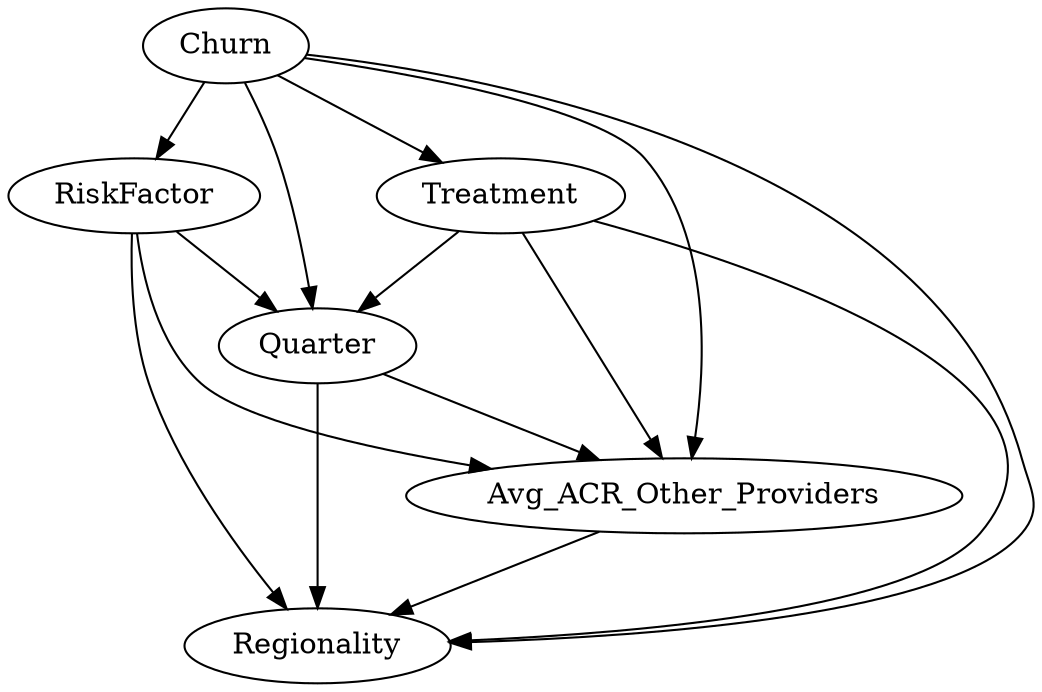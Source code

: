 strict digraph {
Quarter;
RiskFactor;
Regionality;
Treatment;
Avg_ACR_Other_Providers;
Churn;
Quarter -> Regionality [origin=learned, weight=2.9436635284050197];
Quarter -> Avg_ACR_Other_Providers [origin=learned, weight=1.2201793345345224];
RiskFactor -> Quarter [origin=learned, weight="-1.5858929009906921"];
RiskFactor -> Regionality [origin=learned, weight="-3.351801065216877"];
RiskFactor -> Avg_ACR_Other_Providers [origin=learned, weight="-1.1174417293757515"];
Treatment -> Quarter [origin=learned, weight="-0.465662941686546"];
Treatment -> Regionality [origin=learned, weight=0.5815919321510599];
Treatment -> Avg_ACR_Other_Providers [origin=learned, weight="-4.643212746560366"];
Avg_ACR_Other_Providers -> Regionality [origin=learned, weight="-3.7940761981464437"];
Churn -> Quarter [origin=learned, weight=2.2339467879355785];
Churn -> RiskFactor [origin=learned, weight=4.418356453008987];
Churn -> Regionality [origin=learned, weight="-0.623635285650917"];
Churn -> Treatment [origin=learned, weight="-1.608523080916491"];
Churn -> Avg_ACR_Other_Providers [origin=learned, weight=2.5370038940944193];
}

